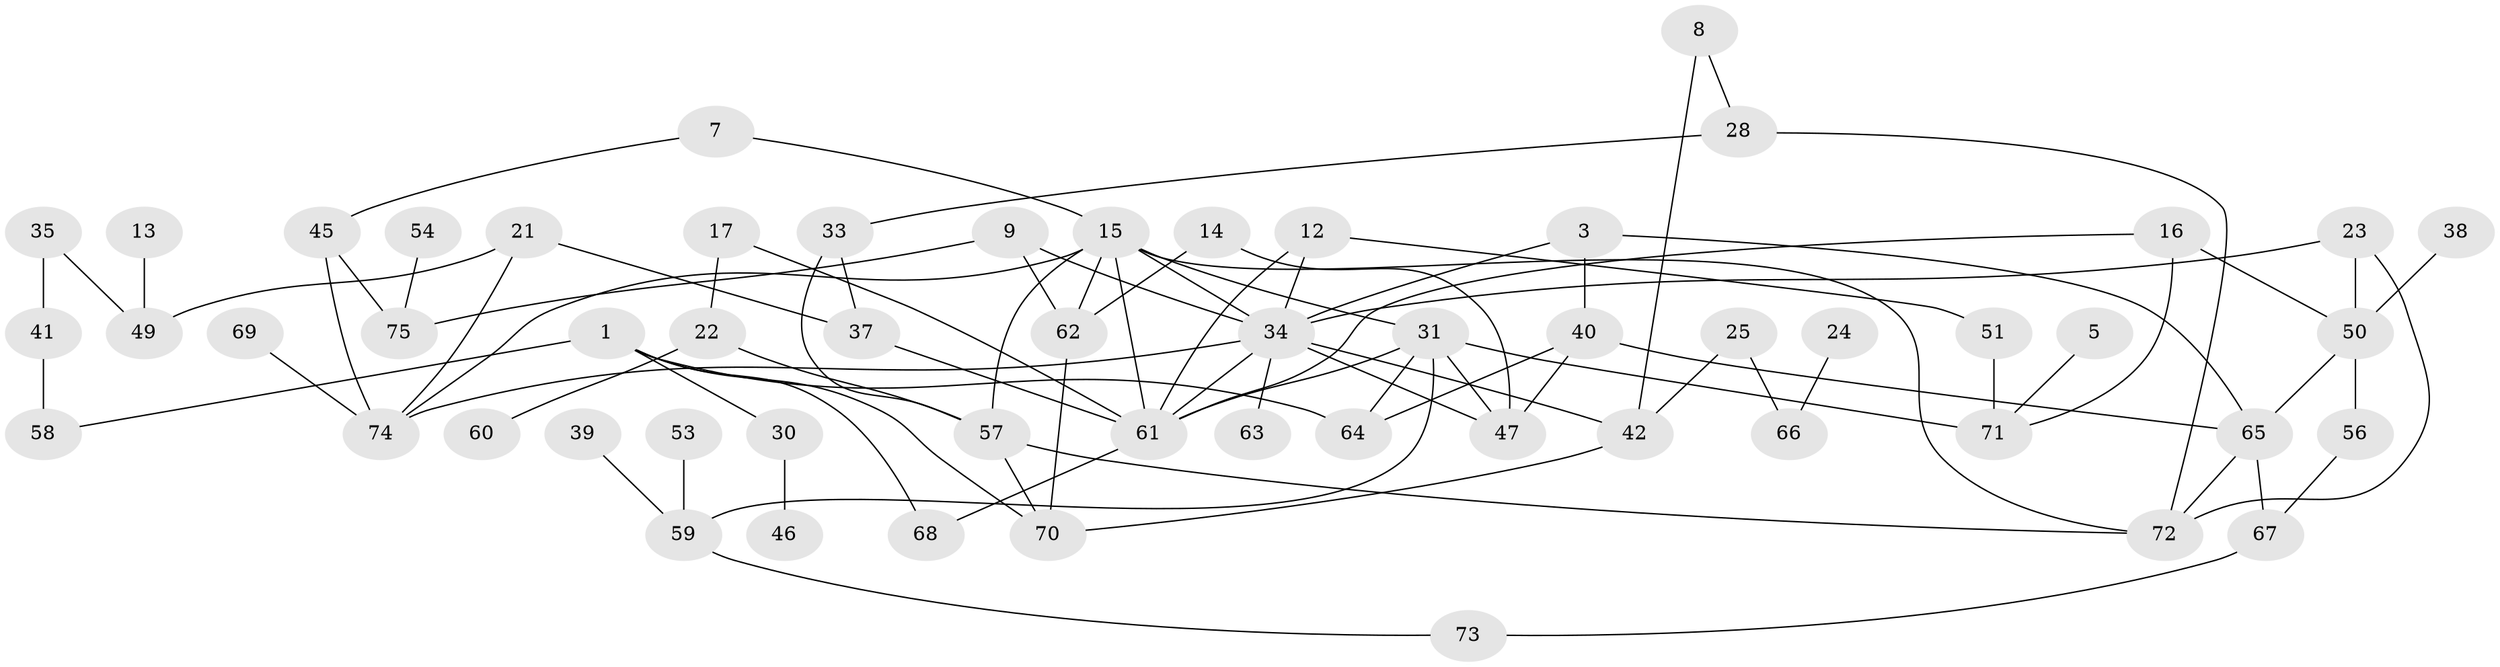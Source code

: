 // original degree distribution, {3: 0.2348993288590604, 4: 0.12080536912751678, 5: 0.03355704697986577, 6: 0.013422818791946308, 2: 0.2348993288590604, 0: 0.11409395973154363, 1: 0.24161073825503357, 8: 0.006711409395973154}
// Generated by graph-tools (version 1.1) at 2025/00/03/09/25 03:00:47]
// undirected, 57 vertices, 87 edges
graph export_dot {
graph [start="1"]
  node [color=gray90,style=filled];
  1;
  3;
  5;
  7;
  8;
  9;
  12;
  13;
  14;
  15;
  16;
  17;
  21;
  22;
  23;
  24;
  25;
  28;
  30;
  31;
  33;
  34;
  35;
  37;
  38;
  39;
  40;
  41;
  42;
  45;
  46;
  47;
  49;
  50;
  51;
  53;
  54;
  56;
  57;
  58;
  59;
  60;
  61;
  62;
  63;
  64;
  65;
  66;
  67;
  68;
  69;
  70;
  71;
  72;
  73;
  74;
  75;
  1 -- 30 [weight=1.0];
  1 -- 58 [weight=1.0];
  1 -- 64 [weight=1.0];
  1 -- 68 [weight=1.0];
  1 -- 70 [weight=1.0];
  3 -- 34 [weight=1.0];
  3 -- 40 [weight=1.0];
  3 -- 65 [weight=1.0];
  5 -- 71 [weight=1.0];
  7 -- 15 [weight=1.0];
  7 -- 45 [weight=1.0];
  8 -- 28 [weight=1.0];
  8 -- 42 [weight=1.0];
  9 -- 34 [weight=1.0];
  9 -- 62 [weight=1.0];
  9 -- 75 [weight=1.0];
  12 -- 34 [weight=1.0];
  12 -- 51 [weight=1.0];
  12 -- 61 [weight=1.0];
  13 -- 49 [weight=1.0];
  14 -- 47 [weight=1.0];
  14 -- 62 [weight=1.0];
  15 -- 31 [weight=1.0];
  15 -- 34 [weight=1.0];
  15 -- 57 [weight=1.0];
  15 -- 61 [weight=1.0];
  15 -- 62 [weight=1.0];
  15 -- 72 [weight=1.0];
  15 -- 74 [weight=1.0];
  16 -- 50 [weight=1.0];
  16 -- 61 [weight=1.0];
  16 -- 71 [weight=1.0];
  17 -- 22 [weight=1.0];
  17 -- 61 [weight=1.0];
  21 -- 37 [weight=1.0];
  21 -- 49 [weight=1.0];
  21 -- 74 [weight=1.0];
  22 -- 57 [weight=1.0];
  22 -- 60 [weight=1.0];
  23 -- 34 [weight=1.0];
  23 -- 50 [weight=1.0];
  23 -- 72 [weight=1.0];
  24 -- 66 [weight=1.0];
  25 -- 42 [weight=1.0];
  25 -- 66 [weight=1.0];
  28 -- 33 [weight=1.0];
  28 -- 72 [weight=1.0];
  30 -- 46 [weight=1.0];
  31 -- 47 [weight=1.0];
  31 -- 59 [weight=1.0];
  31 -- 61 [weight=1.0];
  31 -- 64 [weight=1.0];
  31 -- 71 [weight=2.0];
  33 -- 37 [weight=1.0];
  33 -- 57 [weight=2.0];
  34 -- 42 [weight=1.0];
  34 -- 47 [weight=1.0];
  34 -- 61 [weight=1.0];
  34 -- 63 [weight=1.0];
  34 -- 74 [weight=1.0];
  35 -- 41 [weight=1.0];
  35 -- 49 [weight=1.0];
  37 -- 61 [weight=1.0];
  38 -- 50 [weight=1.0];
  39 -- 59 [weight=1.0];
  40 -- 47 [weight=1.0];
  40 -- 64 [weight=1.0];
  40 -- 65 [weight=1.0];
  41 -- 58 [weight=2.0];
  42 -- 70 [weight=1.0];
  45 -- 74 [weight=1.0];
  45 -- 75 [weight=1.0];
  50 -- 56 [weight=1.0];
  50 -- 65 [weight=1.0];
  51 -- 71 [weight=1.0];
  53 -- 59 [weight=1.0];
  54 -- 75 [weight=1.0];
  56 -- 67 [weight=1.0];
  57 -- 70 [weight=1.0];
  57 -- 72 [weight=1.0];
  59 -- 73 [weight=1.0];
  61 -- 68 [weight=1.0];
  62 -- 70 [weight=1.0];
  65 -- 67 [weight=1.0];
  65 -- 72 [weight=1.0];
  67 -- 73 [weight=1.0];
  69 -- 74 [weight=1.0];
}
